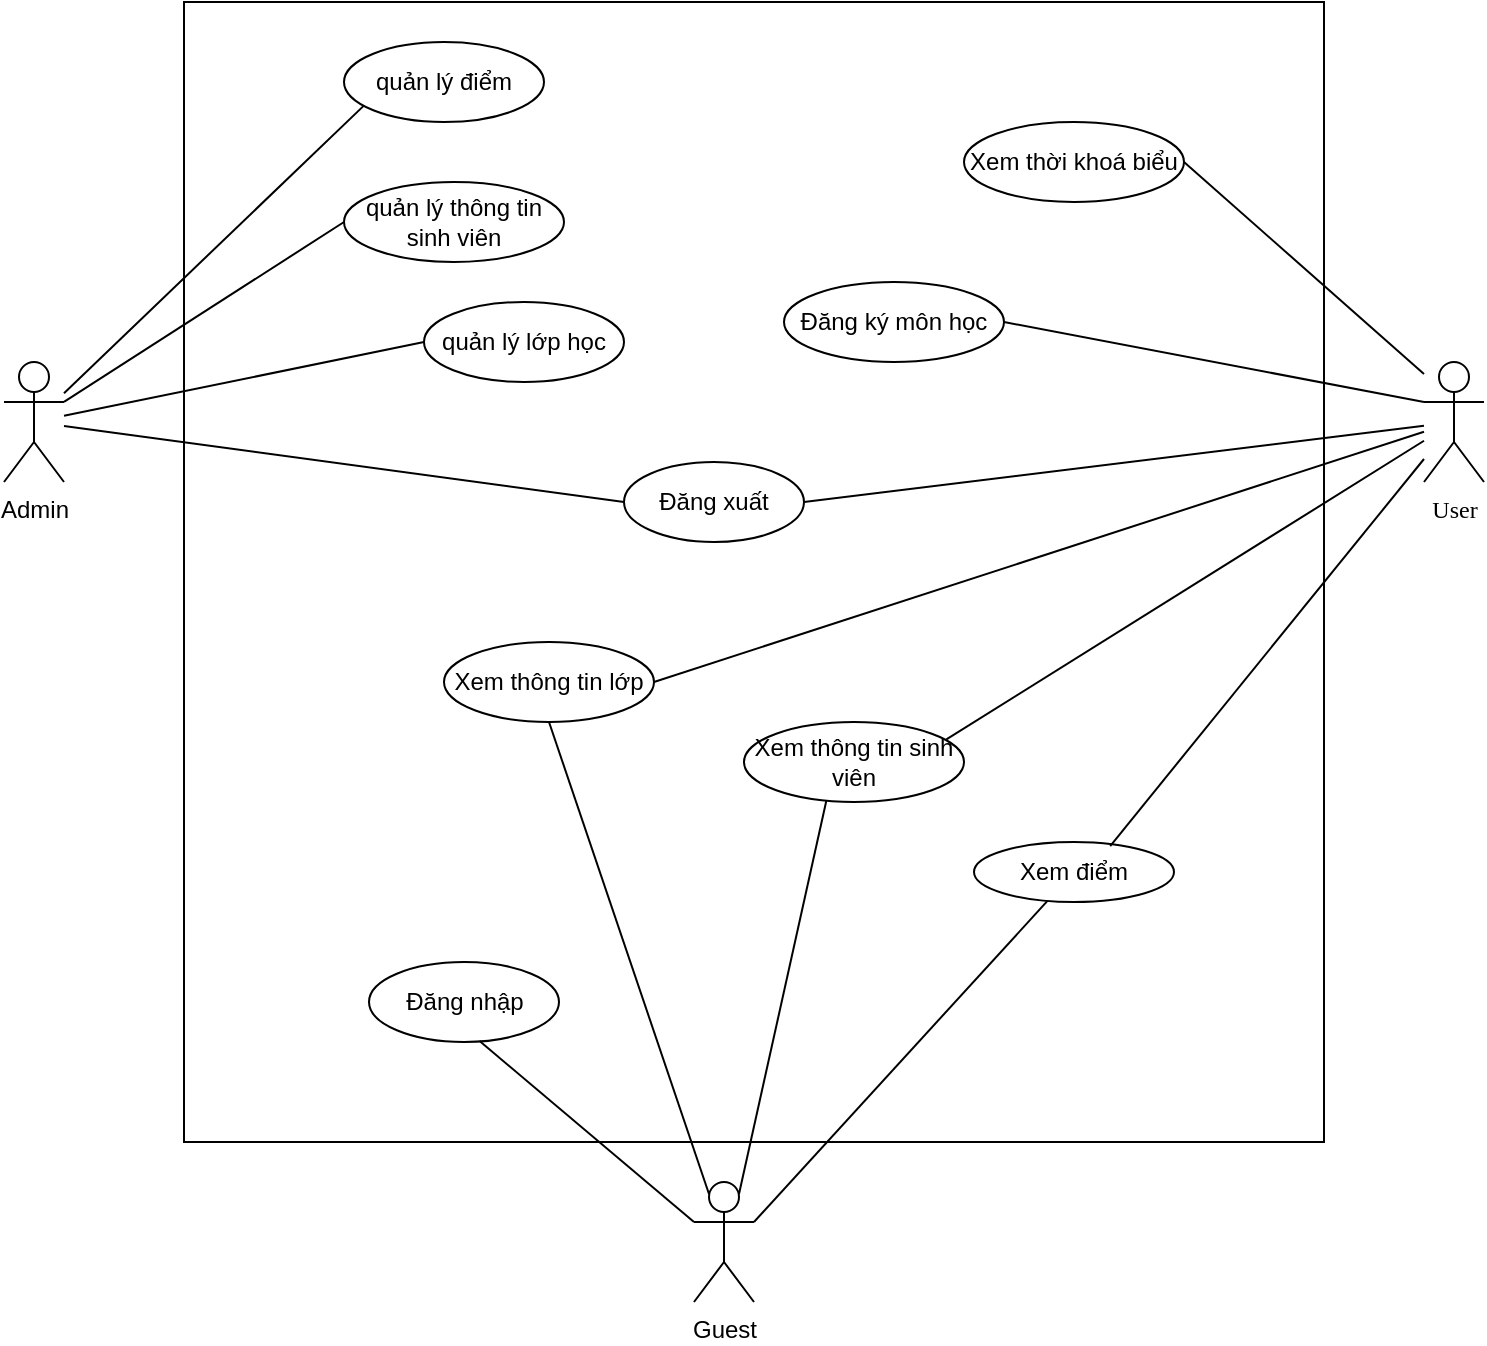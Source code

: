 <mxfile version="14.1.3" type="github">
  <diagram id="PffN_bsT8aRa2yTWeAjf" name="Page-1">
    <mxGraphModel dx="1188" dy="688" grid="1" gridSize="10" guides="1" tooltips="1" connect="1" arrows="1" fold="1" page="1" pageScale="1" pageWidth="850" pageHeight="1100" math="0" shadow="0">
      <root>
        <mxCell id="0" />
        <mxCell id="1" parent="0" />
        <mxCell id="-Exwu2HSpH4n07PW5J_k-1" value="Admin" style="shape=umlActor;verticalLabelPosition=bottom;verticalAlign=top;html=1;outlineConnect=0;" vertex="1" parent="1">
          <mxGeometry x="50" y="260" width="30" height="60" as="geometry" />
        </mxCell>
        <mxCell id="-Exwu2HSpH4n07PW5J_k-4" value="" style="whiteSpace=wrap;html=1;aspect=fixed;" vertex="1" parent="1">
          <mxGeometry x="140" y="80" width="570" height="570" as="geometry" />
        </mxCell>
        <object label="User" id="-Exwu2HSpH4n07PW5J_k-6">
          <mxCell style="shape=umlActor;verticalLabelPosition=bottom;verticalAlign=top;html=1;outlineConnect=0;fontFamily=Times New Roman;" vertex="1" parent="1">
            <mxGeometry x="760" y="260" width="30" height="60" as="geometry" />
          </mxCell>
        </object>
        <mxCell id="-Exwu2HSpH4n07PW5J_k-8" value="Đăng xuất" style="ellipse;whiteSpace=wrap;html=1;" vertex="1" parent="1">
          <mxGeometry x="360" y="310" width="90" height="40" as="geometry" />
        </mxCell>
        <mxCell id="-Exwu2HSpH4n07PW5J_k-12" value="" style="endArrow=none;html=1;entryX=0;entryY=0.5;entryDx=0;entryDy=0;" edge="1" parent="1" source="-Exwu2HSpH4n07PW5J_k-1" target="-Exwu2HSpH4n07PW5J_k-8">
          <mxGeometry width="50" height="50" relative="1" as="geometry">
            <mxPoint x="90" y="270" as="sourcePoint" />
            <mxPoint x="620" y="380" as="targetPoint" />
          </mxGeometry>
        </mxCell>
        <mxCell id="-Exwu2HSpH4n07PW5J_k-13" value="" style="endArrow=none;html=1;exitX=1;exitY=0.5;exitDx=0;exitDy=0;" edge="1" parent="1" source="-Exwu2HSpH4n07PW5J_k-8" target="-Exwu2HSpH4n07PW5J_k-6">
          <mxGeometry width="50" height="50" relative="1" as="geometry">
            <mxPoint x="570" y="430" as="sourcePoint" />
            <mxPoint x="750" y="281" as="targetPoint" />
          </mxGeometry>
        </mxCell>
        <mxCell id="-Exwu2HSpH4n07PW5J_k-15" value="" style="endArrow=none;html=1;entryX=0.102;entryY=0.789;entryDx=0;entryDy=0;entryPerimeter=0;" edge="1" parent="1" source="-Exwu2HSpH4n07PW5J_k-1" target="-Exwu2HSpH4n07PW5J_k-28">
          <mxGeometry width="50" height="50" relative="1" as="geometry">
            <mxPoint x="570" y="430" as="sourcePoint" />
            <mxPoint x="200" y="260" as="targetPoint" />
          </mxGeometry>
        </mxCell>
        <mxCell id="-Exwu2HSpH4n07PW5J_k-16" value="Đăng nhập" style="ellipse;whiteSpace=wrap;html=1;" vertex="1" parent="1">
          <mxGeometry x="232.5" y="560" width="95" height="40" as="geometry" />
        </mxCell>
        <mxCell id="-Exwu2HSpH4n07PW5J_k-26" value="Guest" style="shape=umlActor;verticalLabelPosition=bottom;verticalAlign=top;html=1;outlineConnect=0;" vertex="1" parent="1">
          <mxGeometry x="395" y="670" width="30" height="60" as="geometry" />
        </mxCell>
        <mxCell id="-Exwu2HSpH4n07PW5J_k-28" value="quản lý điểm" style="ellipse;whiteSpace=wrap;html=1;" vertex="1" parent="1">
          <mxGeometry x="220" y="100" width="100" height="40" as="geometry" />
        </mxCell>
        <mxCell id="-Exwu2HSpH4n07PW5J_k-29" value="quản lý thông tin sinh viên" style="ellipse;whiteSpace=wrap;html=1;" vertex="1" parent="1">
          <mxGeometry x="220" y="170" width="110" height="40" as="geometry" />
        </mxCell>
        <mxCell id="-Exwu2HSpH4n07PW5J_k-32" value="quản lý lớp học" style="ellipse;whiteSpace=wrap;html=1;" vertex="1" parent="1">
          <mxGeometry x="260" y="230" width="100" height="40" as="geometry" />
        </mxCell>
        <mxCell id="-Exwu2HSpH4n07PW5J_k-36" value="" style="endArrow=none;html=1;entryX=0.582;entryY=0.988;entryDx=0;entryDy=0;entryPerimeter=0;exitX=0;exitY=0.333;exitDx=0;exitDy=0;exitPerimeter=0;" edge="1" parent="1" source="-Exwu2HSpH4n07PW5J_k-26" target="-Exwu2HSpH4n07PW5J_k-16">
          <mxGeometry width="50" height="50" relative="1" as="geometry">
            <mxPoint x="390" y="680" as="sourcePoint" />
            <mxPoint x="460" y="510" as="targetPoint" />
          </mxGeometry>
        </mxCell>
        <mxCell id="-Exwu2HSpH4n07PW5J_k-42" value="Xem thông tin sinh viên" style="ellipse;whiteSpace=wrap;html=1;" vertex="1" parent="1">
          <mxGeometry x="420" y="440" width="110" height="40" as="geometry" />
        </mxCell>
        <mxCell id="-Exwu2HSpH4n07PW5J_k-43" value="Xem thông tin lớp" style="ellipse;whiteSpace=wrap;html=1;" vertex="1" parent="1">
          <mxGeometry x="270" y="400" width="105" height="40" as="geometry" />
        </mxCell>
        <mxCell id="-Exwu2HSpH4n07PW5J_k-48" value="" style="endArrow=none;html=1;exitX=1;exitY=0.5;exitDx=0;exitDy=0;" edge="1" parent="1" source="-Exwu2HSpH4n07PW5J_k-43" target="-Exwu2HSpH4n07PW5J_k-6">
          <mxGeometry width="50" height="50" relative="1" as="geometry">
            <mxPoint x="575.355" y="594.393" as="sourcePoint" />
            <mxPoint x="470" y="380" as="targetPoint" />
          </mxGeometry>
        </mxCell>
        <mxCell id="-Exwu2HSpH4n07PW5J_k-50" value="" style="endArrow=none;html=1;entryX=0;entryY=0.5;entryDx=0;entryDy=0;exitX=1;exitY=0.333;exitDx=0;exitDy=0;exitPerimeter=0;" edge="1" parent="1" source="-Exwu2HSpH4n07PW5J_k-1" target="-Exwu2HSpH4n07PW5J_k-29">
          <mxGeometry width="50" height="50" relative="1" as="geometry">
            <mxPoint x="90" y="266.2" as="sourcePoint" />
            <mxPoint x="200" y="165" as="targetPoint" />
          </mxGeometry>
        </mxCell>
        <mxCell id="-Exwu2HSpH4n07PW5J_k-51" value="" style="endArrow=none;html=1;entryX=0;entryY=0.5;entryDx=0;entryDy=0;" edge="1" parent="1" source="-Exwu2HSpH4n07PW5J_k-1" target="-Exwu2HSpH4n07PW5J_k-32">
          <mxGeometry width="50" height="50" relative="1" as="geometry">
            <mxPoint x="90" y="270" as="sourcePoint" />
            <mxPoint x="295" y="215" as="targetPoint" />
          </mxGeometry>
        </mxCell>
        <mxCell id="-Exwu2HSpH4n07PW5J_k-53" value="" style="endArrow=none;html=1;exitX=0.92;exitY=0.217;exitDx=0;exitDy=0;exitPerimeter=0;" edge="1" parent="1" source="-Exwu2HSpH4n07PW5J_k-42" target="-Exwu2HSpH4n07PW5J_k-6">
          <mxGeometry width="50" height="50" relative="1" as="geometry">
            <mxPoint x="544" y="450" as="sourcePoint" />
            <mxPoint x="750" y="350" as="targetPoint" />
          </mxGeometry>
        </mxCell>
        <mxCell id="-Exwu2HSpH4n07PW5J_k-56" value="Xem điểm" style="ellipse;whiteSpace=wrap;html=1;" vertex="1" parent="1">
          <mxGeometry x="535" y="500" width="100" height="30" as="geometry" />
        </mxCell>
        <mxCell id="-Exwu2HSpH4n07PW5J_k-57" value="" style="endArrow=none;html=1;exitX=0.681;exitY=0.067;exitDx=0;exitDy=0;exitPerimeter=0;" edge="1" parent="1" source="-Exwu2HSpH4n07PW5J_k-56" target="-Exwu2HSpH4n07PW5J_k-6">
          <mxGeometry width="50" height="50" relative="1" as="geometry">
            <mxPoint x="480" y="460" as="sourcePoint" />
            <mxPoint x="530" y="410" as="targetPoint" />
          </mxGeometry>
        </mxCell>
        <mxCell id="-Exwu2HSpH4n07PW5J_k-60" value="Đăng ký môn học" style="ellipse;whiteSpace=wrap;html=1;" vertex="1" parent="1">
          <mxGeometry x="440" y="220" width="110" height="40" as="geometry" />
        </mxCell>
        <mxCell id="-Exwu2HSpH4n07PW5J_k-62" value="" style="endArrow=none;html=1;entryX=1;entryY=0.5;entryDx=0;entryDy=0;exitX=0;exitY=0.333;exitDx=0;exitDy=0;exitPerimeter=0;" edge="1" parent="1" source="-Exwu2HSpH4n07PW5J_k-6" target="-Exwu2HSpH4n07PW5J_k-60">
          <mxGeometry width="50" height="50" relative="1" as="geometry">
            <mxPoint x="480" y="440" as="sourcePoint" />
            <mxPoint x="530" y="390" as="targetPoint" />
          </mxGeometry>
        </mxCell>
        <mxCell id="-Exwu2HSpH4n07PW5J_k-63" value="Xem thời khoá biểu" style="ellipse;whiteSpace=wrap;html=1;" vertex="1" parent="1">
          <mxGeometry x="530" y="140" width="110" height="40" as="geometry" />
        </mxCell>
        <mxCell id="-Exwu2HSpH4n07PW5J_k-64" value="" style="endArrow=none;html=1;exitX=1;exitY=0.5;exitDx=0;exitDy=0;" edge="1" parent="1" source="-Exwu2HSpH4n07PW5J_k-63">
          <mxGeometry width="50" height="50" relative="1" as="geometry">
            <mxPoint x="480" y="440" as="sourcePoint" />
            <mxPoint x="760" y="266" as="targetPoint" />
          </mxGeometry>
        </mxCell>
        <mxCell id="-Exwu2HSpH4n07PW5J_k-65" value="" style="endArrow=none;html=1;exitX=0.25;exitY=0.1;exitDx=0;exitDy=0;exitPerimeter=0;entryX=0.5;entryY=1;entryDx=0;entryDy=0;" edge="1" parent="1" source="-Exwu2HSpH4n07PW5J_k-26" target="-Exwu2HSpH4n07PW5J_k-43">
          <mxGeometry width="50" height="50" relative="1" as="geometry">
            <mxPoint x="480" y="440" as="sourcePoint" />
            <mxPoint x="530" y="390" as="targetPoint" />
          </mxGeometry>
        </mxCell>
        <mxCell id="-Exwu2HSpH4n07PW5J_k-66" value="" style="endArrow=none;html=1;entryX=0.75;entryY=0.1;entryDx=0;entryDy=0;entryPerimeter=0;exitX=0.374;exitY=0.988;exitDx=0;exitDy=0;exitPerimeter=0;" edge="1" parent="1" source="-Exwu2HSpH4n07PW5J_k-42" target="-Exwu2HSpH4n07PW5J_k-26">
          <mxGeometry width="50" height="50" relative="1" as="geometry">
            <mxPoint x="480" y="440" as="sourcePoint" />
            <mxPoint x="530" y="390" as="targetPoint" />
          </mxGeometry>
        </mxCell>
        <mxCell id="-Exwu2HSpH4n07PW5J_k-67" value="" style="endArrow=none;html=1;exitX=1;exitY=0.333;exitDx=0;exitDy=0;exitPerimeter=0;" edge="1" parent="1" source="-Exwu2HSpH4n07PW5J_k-26" target="-Exwu2HSpH4n07PW5J_k-56">
          <mxGeometry width="50" height="50" relative="1" as="geometry">
            <mxPoint x="480" y="440" as="sourcePoint" />
            <mxPoint x="530" y="390" as="targetPoint" />
          </mxGeometry>
        </mxCell>
      </root>
    </mxGraphModel>
  </diagram>
</mxfile>
